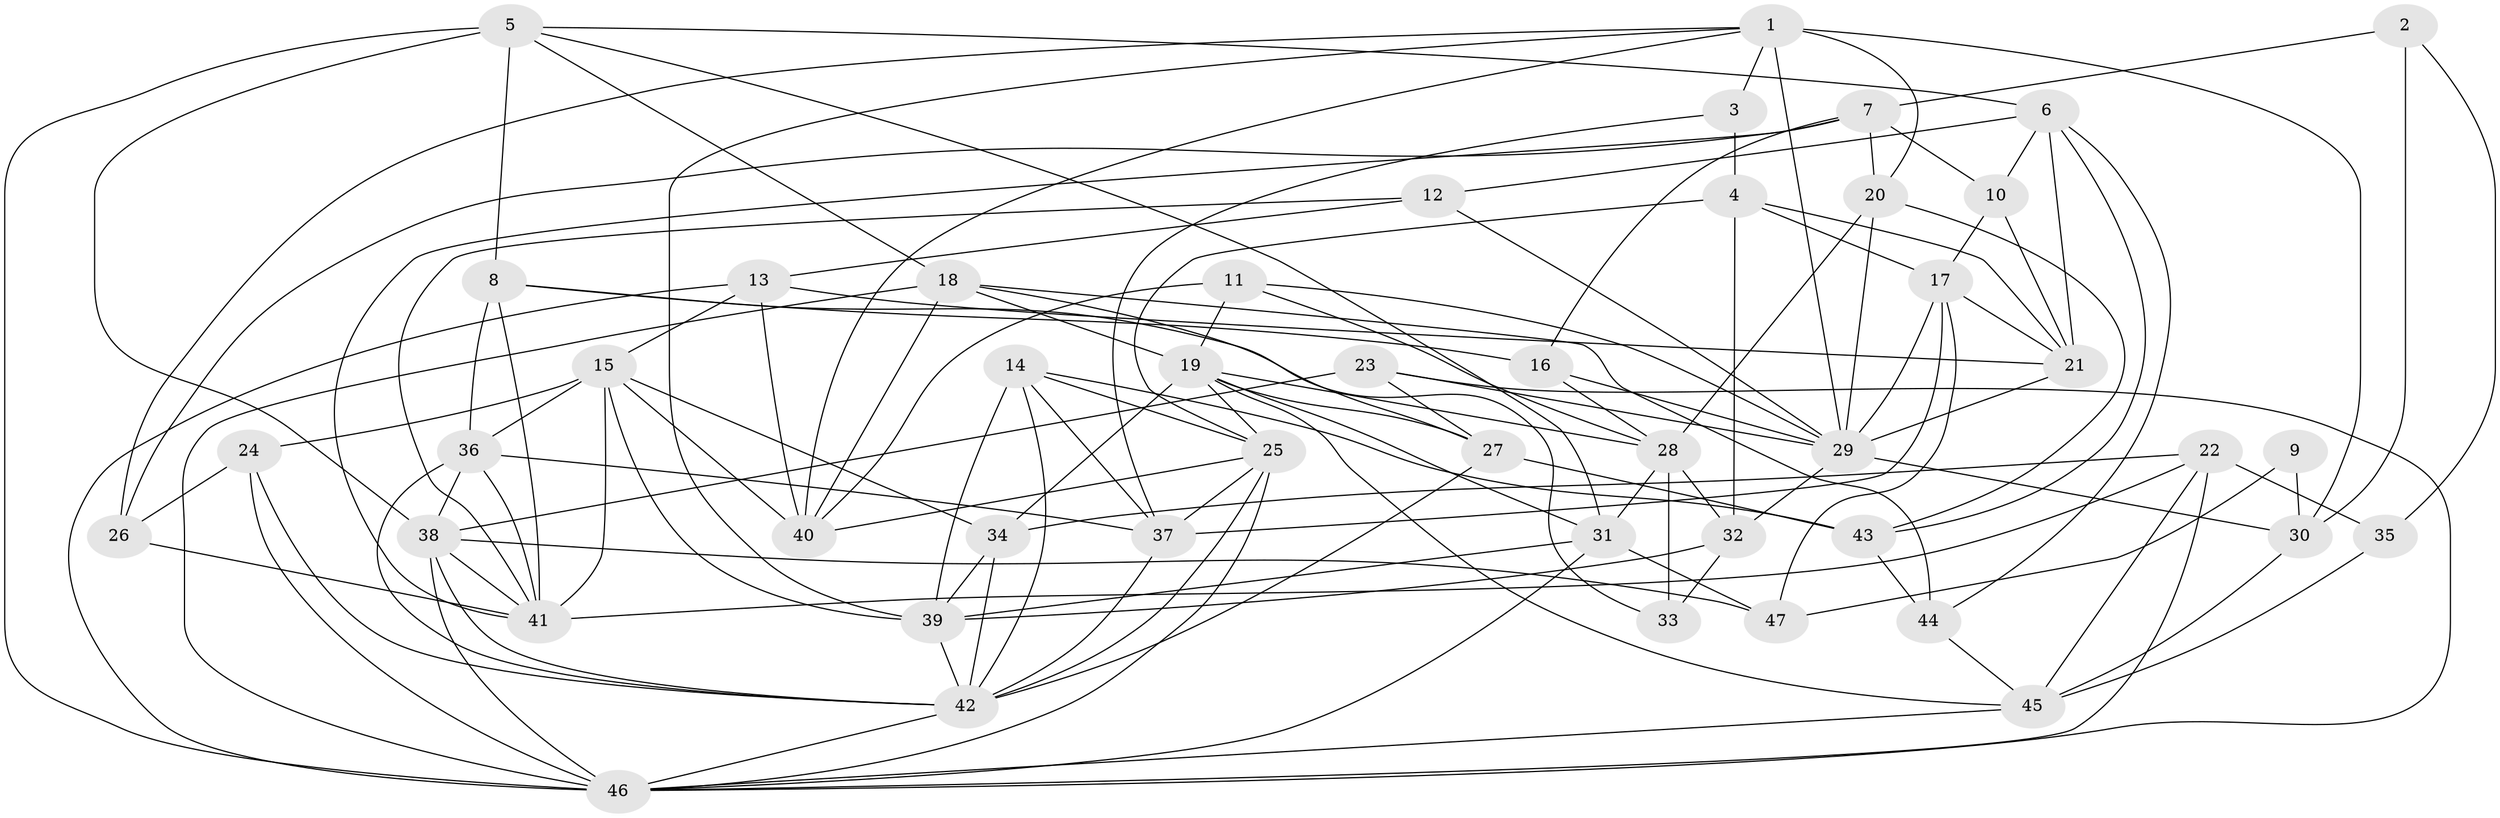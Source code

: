 // original degree distribution, {8: 0.02127659574468085, 5: 0.22340425531914893, 3: 0.26595744680851063, 2: 0.11702127659574468, 4: 0.2872340425531915, 6: 0.06382978723404255, 7: 0.02127659574468085}
// Generated by graph-tools (version 1.1) at 2025/02/03/09/25 03:02:04]
// undirected, 47 vertices, 130 edges
graph export_dot {
graph [start="1"]
  node [color=gray90,style=filled];
  1;
  2;
  3;
  4;
  5;
  6;
  7;
  8;
  9;
  10;
  11;
  12;
  13;
  14;
  15;
  16;
  17;
  18;
  19;
  20;
  21;
  22;
  23;
  24;
  25;
  26;
  27;
  28;
  29;
  30;
  31;
  32;
  33;
  34;
  35;
  36;
  37;
  38;
  39;
  40;
  41;
  42;
  43;
  44;
  45;
  46;
  47;
  1 -- 3 [weight=1.0];
  1 -- 20 [weight=2.0];
  1 -- 26 [weight=1.0];
  1 -- 29 [weight=1.0];
  1 -- 30 [weight=1.0];
  1 -- 39 [weight=1.0];
  1 -- 40 [weight=1.0];
  2 -- 7 [weight=1.0];
  2 -- 30 [weight=1.0];
  2 -- 35 [weight=1.0];
  3 -- 4 [weight=1.0];
  3 -- 37 [weight=1.0];
  4 -- 17 [weight=1.0];
  4 -- 21 [weight=1.0];
  4 -- 25 [weight=1.0];
  4 -- 32 [weight=1.0];
  5 -- 6 [weight=1.0];
  5 -- 8 [weight=1.0];
  5 -- 18 [weight=1.0];
  5 -- 31 [weight=1.0];
  5 -- 38 [weight=1.0];
  5 -- 46 [weight=1.0];
  6 -- 10 [weight=1.0];
  6 -- 12 [weight=1.0];
  6 -- 21 [weight=1.0];
  6 -- 43 [weight=1.0];
  6 -- 44 [weight=1.0];
  7 -- 10 [weight=1.0];
  7 -- 16 [weight=1.0];
  7 -- 20 [weight=2.0];
  7 -- 26 [weight=1.0];
  7 -- 41 [weight=1.0];
  8 -- 16 [weight=1.0];
  8 -- 33 [weight=1.0];
  8 -- 36 [weight=1.0];
  8 -- 41 [weight=1.0];
  9 -- 30 [weight=1.0];
  9 -- 47 [weight=1.0];
  10 -- 17 [weight=1.0];
  10 -- 21 [weight=1.0];
  11 -- 19 [weight=1.0];
  11 -- 28 [weight=1.0];
  11 -- 29 [weight=1.0];
  11 -- 40 [weight=1.0];
  12 -- 13 [weight=1.0];
  12 -- 29 [weight=1.0];
  12 -- 41 [weight=1.0];
  13 -- 15 [weight=1.0];
  13 -- 21 [weight=1.0];
  13 -- 40 [weight=1.0];
  13 -- 46 [weight=1.0];
  14 -- 25 [weight=1.0];
  14 -- 37 [weight=1.0];
  14 -- 39 [weight=1.0];
  14 -- 42 [weight=1.0];
  14 -- 43 [weight=2.0];
  15 -- 24 [weight=1.0];
  15 -- 34 [weight=1.0];
  15 -- 36 [weight=1.0];
  15 -- 39 [weight=1.0];
  15 -- 40 [weight=2.0];
  15 -- 41 [weight=1.0];
  16 -- 28 [weight=1.0];
  16 -- 29 [weight=2.0];
  17 -- 21 [weight=1.0];
  17 -- 29 [weight=1.0];
  17 -- 37 [weight=2.0];
  17 -- 47 [weight=1.0];
  18 -- 19 [weight=1.0];
  18 -- 27 [weight=1.0];
  18 -- 40 [weight=1.0];
  18 -- 44 [weight=2.0];
  18 -- 46 [weight=2.0];
  19 -- 25 [weight=2.0];
  19 -- 27 [weight=1.0];
  19 -- 28 [weight=1.0];
  19 -- 31 [weight=1.0];
  19 -- 34 [weight=1.0];
  19 -- 45 [weight=1.0];
  20 -- 28 [weight=1.0];
  20 -- 29 [weight=1.0];
  20 -- 43 [weight=1.0];
  21 -- 29 [weight=1.0];
  22 -- 34 [weight=1.0];
  22 -- 35 [weight=1.0];
  22 -- 41 [weight=2.0];
  22 -- 45 [weight=1.0];
  22 -- 46 [weight=1.0];
  23 -- 27 [weight=1.0];
  23 -- 29 [weight=1.0];
  23 -- 38 [weight=1.0];
  23 -- 46 [weight=1.0];
  24 -- 26 [weight=1.0];
  24 -- 42 [weight=1.0];
  24 -- 46 [weight=1.0];
  25 -- 37 [weight=1.0];
  25 -- 40 [weight=1.0];
  25 -- 42 [weight=1.0];
  25 -- 46 [weight=1.0];
  26 -- 41 [weight=1.0];
  27 -- 42 [weight=1.0];
  27 -- 43 [weight=1.0];
  28 -- 31 [weight=1.0];
  28 -- 32 [weight=1.0];
  28 -- 33 [weight=1.0];
  29 -- 30 [weight=1.0];
  29 -- 32 [weight=1.0];
  30 -- 45 [weight=1.0];
  31 -- 39 [weight=1.0];
  31 -- 46 [weight=1.0];
  31 -- 47 [weight=1.0];
  32 -- 33 [weight=1.0];
  32 -- 39 [weight=1.0];
  34 -- 39 [weight=1.0];
  34 -- 42 [weight=1.0];
  35 -- 45 [weight=1.0];
  36 -- 37 [weight=1.0];
  36 -- 38 [weight=1.0];
  36 -- 41 [weight=1.0];
  36 -- 42 [weight=1.0];
  37 -- 42 [weight=1.0];
  38 -- 41 [weight=1.0];
  38 -- 42 [weight=1.0];
  38 -- 46 [weight=1.0];
  38 -- 47 [weight=1.0];
  39 -- 42 [weight=1.0];
  42 -- 46 [weight=1.0];
  43 -- 44 [weight=1.0];
  44 -- 45 [weight=1.0];
  45 -- 46 [weight=1.0];
}
